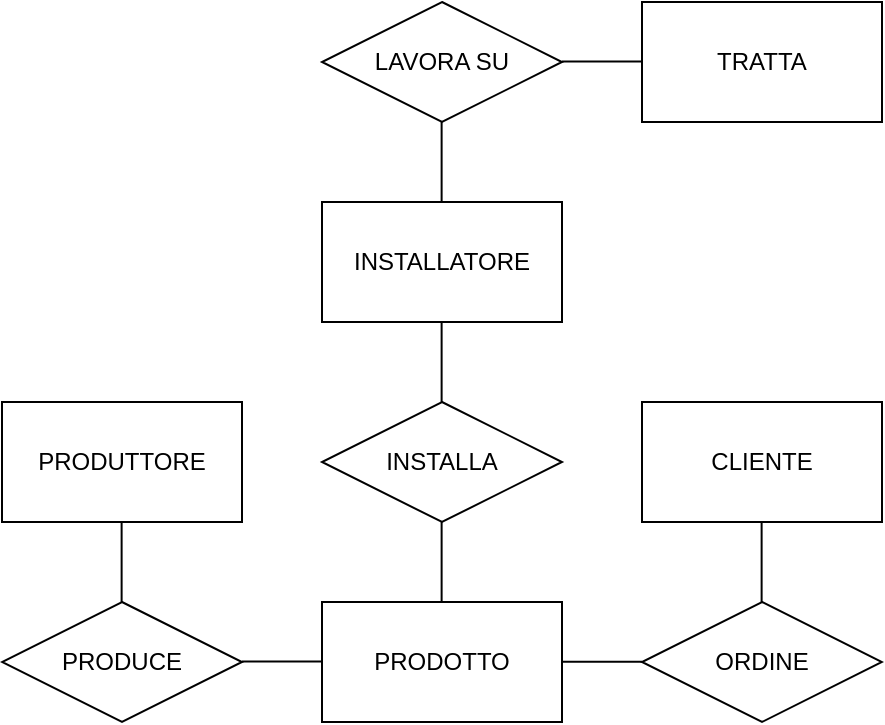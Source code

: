 <mxfile version="26.2.14">
  <diagram id="C5RBs43oDa-KdzZeNtuy" name="Page-1">
    <mxGraphModel dx="891" dy="518" grid="1" gridSize="10" guides="1" tooltips="1" connect="1" arrows="1" fold="1" page="1" pageScale="1" pageWidth="827" pageHeight="1169" math="0" shadow="0">
      <root>
        <mxCell id="WIyWlLk6GJQsqaUBKTNV-0" />
        <mxCell id="WIyWlLk6GJQsqaUBKTNV-1" parent="WIyWlLk6GJQsqaUBKTNV-0" />
        <mxCell id="9nqzbRUID7gXmWOyYc-u-0" value="INSTALLATORE" style="rounded=0;whiteSpace=wrap;html=1;" vertex="1" parent="WIyWlLk6GJQsqaUBKTNV-1">
          <mxGeometry x="360" y="360" width="120" height="60" as="geometry" />
        </mxCell>
        <mxCell id="9nqzbRUID7gXmWOyYc-u-1" value="ORDINE" style="rhombus;whiteSpace=wrap;html=1;" vertex="1" parent="WIyWlLk6GJQsqaUBKTNV-1">
          <mxGeometry x="520" y="560" width="120" height="60" as="geometry" />
        </mxCell>
        <mxCell id="9nqzbRUID7gXmWOyYc-u-2" value="" style="endArrow=none;html=1;rounded=0;" edge="1" parent="WIyWlLk6GJQsqaUBKTNV-1">
          <mxGeometry width="50" height="50" relative="1" as="geometry">
            <mxPoint x="480" y="289.81" as="sourcePoint" />
            <mxPoint x="520" y="289.81" as="targetPoint" />
          </mxGeometry>
        </mxCell>
        <mxCell id="9nqzbRUID7gXmWOyYc-u-3" value="" style="endArrow=none;html=1;rounded=0;" edge="1" parent="WIyWlLk6GJQsqaUBKTNV-1">
          <mxGeometry width="50" height="50" relative="1" as="geometry">
            <mxPoint x="419.81" y="320" as="sourcePoint" />
            <mxPoint x="419.81" y="360" as="targetPoint" />
          </mxGeometry>
        </mxCell>
        <mxCell id="9nqzbRUID7gXmWOyYc-u-5" value="INSTALLA" style="rhombus;whiteSpace=wrap;html=1;" vertex="1" parent="WIyWlLk6GJQsqaUBKTNV-1">
          <mxGeometry x="360" y="460" width="120" height="60" as="geometry" />
        </mxCell>
        <mxCell id="9nqzbRUID7gXmWOyYc-u-6" value="TRATTA" style="rounded=0;whiteSpace=wrap;html=1;" vertex="1" parent="WIyWlLk6GJQsqaUBKTNV-1">
          <mxGeometry x="520" y="260" width="120" height="60" as="geometry" />
        </mxCell>
        <mxCell id="9nqzbRUID7gXmWOyYc-u-7" value="LAVORA SU" style="rhombus;whiteSpace=wrap;html=1;" vertex="1" parent="WIyWlLk6GJQsqaUBKTNV-1">
          <mxGeometry x="360" y="260" width="120" height="60" as="geometry" />
        </mxCell>
        <mxCell id="9nqzbRUID7gXmWOyYc-u-8" value="" style="endArrow=none;html=1;rounded=0;" edge="1" parent="WIyWlLk6GJQsqaUBKTNV-1">
          <mxGeometry width="50" height="50" relative="1" as="geometry">
            <mxPoint x="419.81" y="420" as="sourcePoint" />
            <mxPoint x="419.81" y="460" as="targetPoint" />
          </mxGeometry>
        </mxCell>
        <mxCell id="9nqzbRUID7gXmWOyYc-u-9" value="CLIENTE" style="rounded=0;whiteSpace=wrap;html=1;" vertex="1" parent="WIyWlLk6GJQsqaUBKTNV-1">
          <mxGeometry x="520" y="460" width="120" height="60" as="geometry" />
        </mxCell>
        <mxCell id="9nqzbRUID7gXmWOyYc-u-10" value="PRODOTTO" style="rounded=0;whiteSpace=wrap;html=1;" vertex="1" parent="WIyWlLk6GJQsqaUBKTNV-1">
          <mxGeometry x="360" y="560" width="120" height="60" as="geometry" />
        </mxCell>
        <mxCell id="9nqzbRUID7gXmWOyYc-u-11" value="" style="endArrow=none;html=1;rounded=0;" edge="1" parent="WIyWlLk6GJQsqaUBKTNV-1">
          <mxGeometry width="50" height="50" relative="1" as="geometry">
            <mxPoint x="419.81" y="520" as="sourcePoint" />
            <mxPoint x="419.81" y="560" as="targetPoint" />
          </mxGeometry>
        </mxCell>
        <mxCell id="9nqzbRUID7gXmWOyYc-u-12" value="PRODUCE" style="rhombus;whiteSpace=wrap;html=1;" vertex="1" parent="WIyWlLk6GJQsqaUBKTNV-1">
          <mxGeometry x="200" y="560" width="120" height="60" as="geometry" />
        </mxCell>
        <mxCell id="9nqzbRUID7gXmWOyYc-u-13" value="PRODUTTORE" style="rounded=0;whiteSpace=wrap;html=1;" vertex="1" parent="WIyWlLk6GJQsqaUBKTNV-1">
          <mxGeometry x="200" y="460" width="120" height="60" as="geometry" />
        </mxCell>
        <mxCell id="9nqzbRUID7gXmWOyYc-u-14" value="" style="endArrow=none;html=1;rounded=0;" edge="1" parent="WIyWlLk6GJQsqaUBKTNV-1">
          <mxGeometry width="50" height="50" relative="1" as="geometry">
            <mxPoint x="259.81" y="520" as="sourcePoint" />
            <mxPoint x="259.81" y="560" as="targetPoint" />
          </mxGeometry>
        </mxCell>
        <mxCell id="9nqzbRUID7gXmWOyYc-u-15" value="" style="endArrow=none;html=1;rounded=0;" edge="1" parent="WIyWlLk6GJQsqaUBKTNV-1">
          <mxGeometry width="50" height="50" relative="1" as="geometry">
            <mxPoint x="579.81" y="520" as="sourcePoint" />
            <mxPoint x="579.81" y="560" as="targetPoint" />
          </mxGeometry>
        </mxCell>
        <mxCell id="9nqzbRUID7gXmWOyYc-u-16" value="" style="endArrow=none;html=1;rounded=0;" edge="1" parent="WIyWlLk6GJQsqaUBKTNV-1">
          <mxGeometry width="50" height="50" relative="1" as="geometry">
            <mxPoint x="320" y="589.81" as="sourcePoint" />
            <mxPoint x="360" y="589.81" as="targetPoint" />
          </mxGeometry>
        </mxCell>
        <mxCell id="9nqzbRUID7gXmWOyYc-u-17" value="" style="endArrow=none;html=1;rounded=0;" edge="1" parent="WIyWlLk6GJQsqaUBKTNV-1">
          <mxGeometry width="50" height="50" relative="1" as="geometry">
            <mxPoint x="480" y="589.89" as="sourcePoint" />
            <mxPoint x="520" y="589.89" as="targetPoint" />
          </mxGeometry>
        </mxCell>
      </root>
    </mxGraphModel>
  </diagram>
</mxfile>
